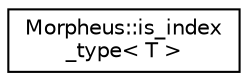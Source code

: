 digraph "Graphical Class Hierarchy"
{
 // LATEX_PDF_SIZE
  edge [fontname="Helvetica",fontsize="10",labelfontname="Helvetica",labelfontsize="10"];
  node [fontname="Helvetica",fontsize="10",shape=record];
  rankdir="LR";
  Node0 [label="Morpheus::is_index\l_type\< T \>",height=0.2,width=0.4,color="black", fillcolor="white", style="filled",URL="$classMorpheus_1_1is__index__type.html",tooltip="Checks if the given type T is a valid index type i.e an integral."];
}

